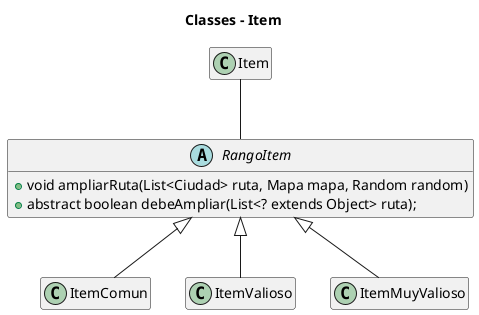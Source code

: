 @startuml
hide empty members
title Classes - Item

class Item
abstract class RangoItem{
  +void ampliarRuta(List<Ciudad> ruta, Mapa mapa, Random random)
  +abstract boolean debeAmpliar(List<? extends Object> ruta);
}

Item -- RangoItem 

class ItemComun
class ItemValioso
class ItemMuyValioso

RangoItem <|-- ItemComun 
RangoItem <|-- ItemValioso
RangoItem <|-- ItemMuyValioso 

@enduml